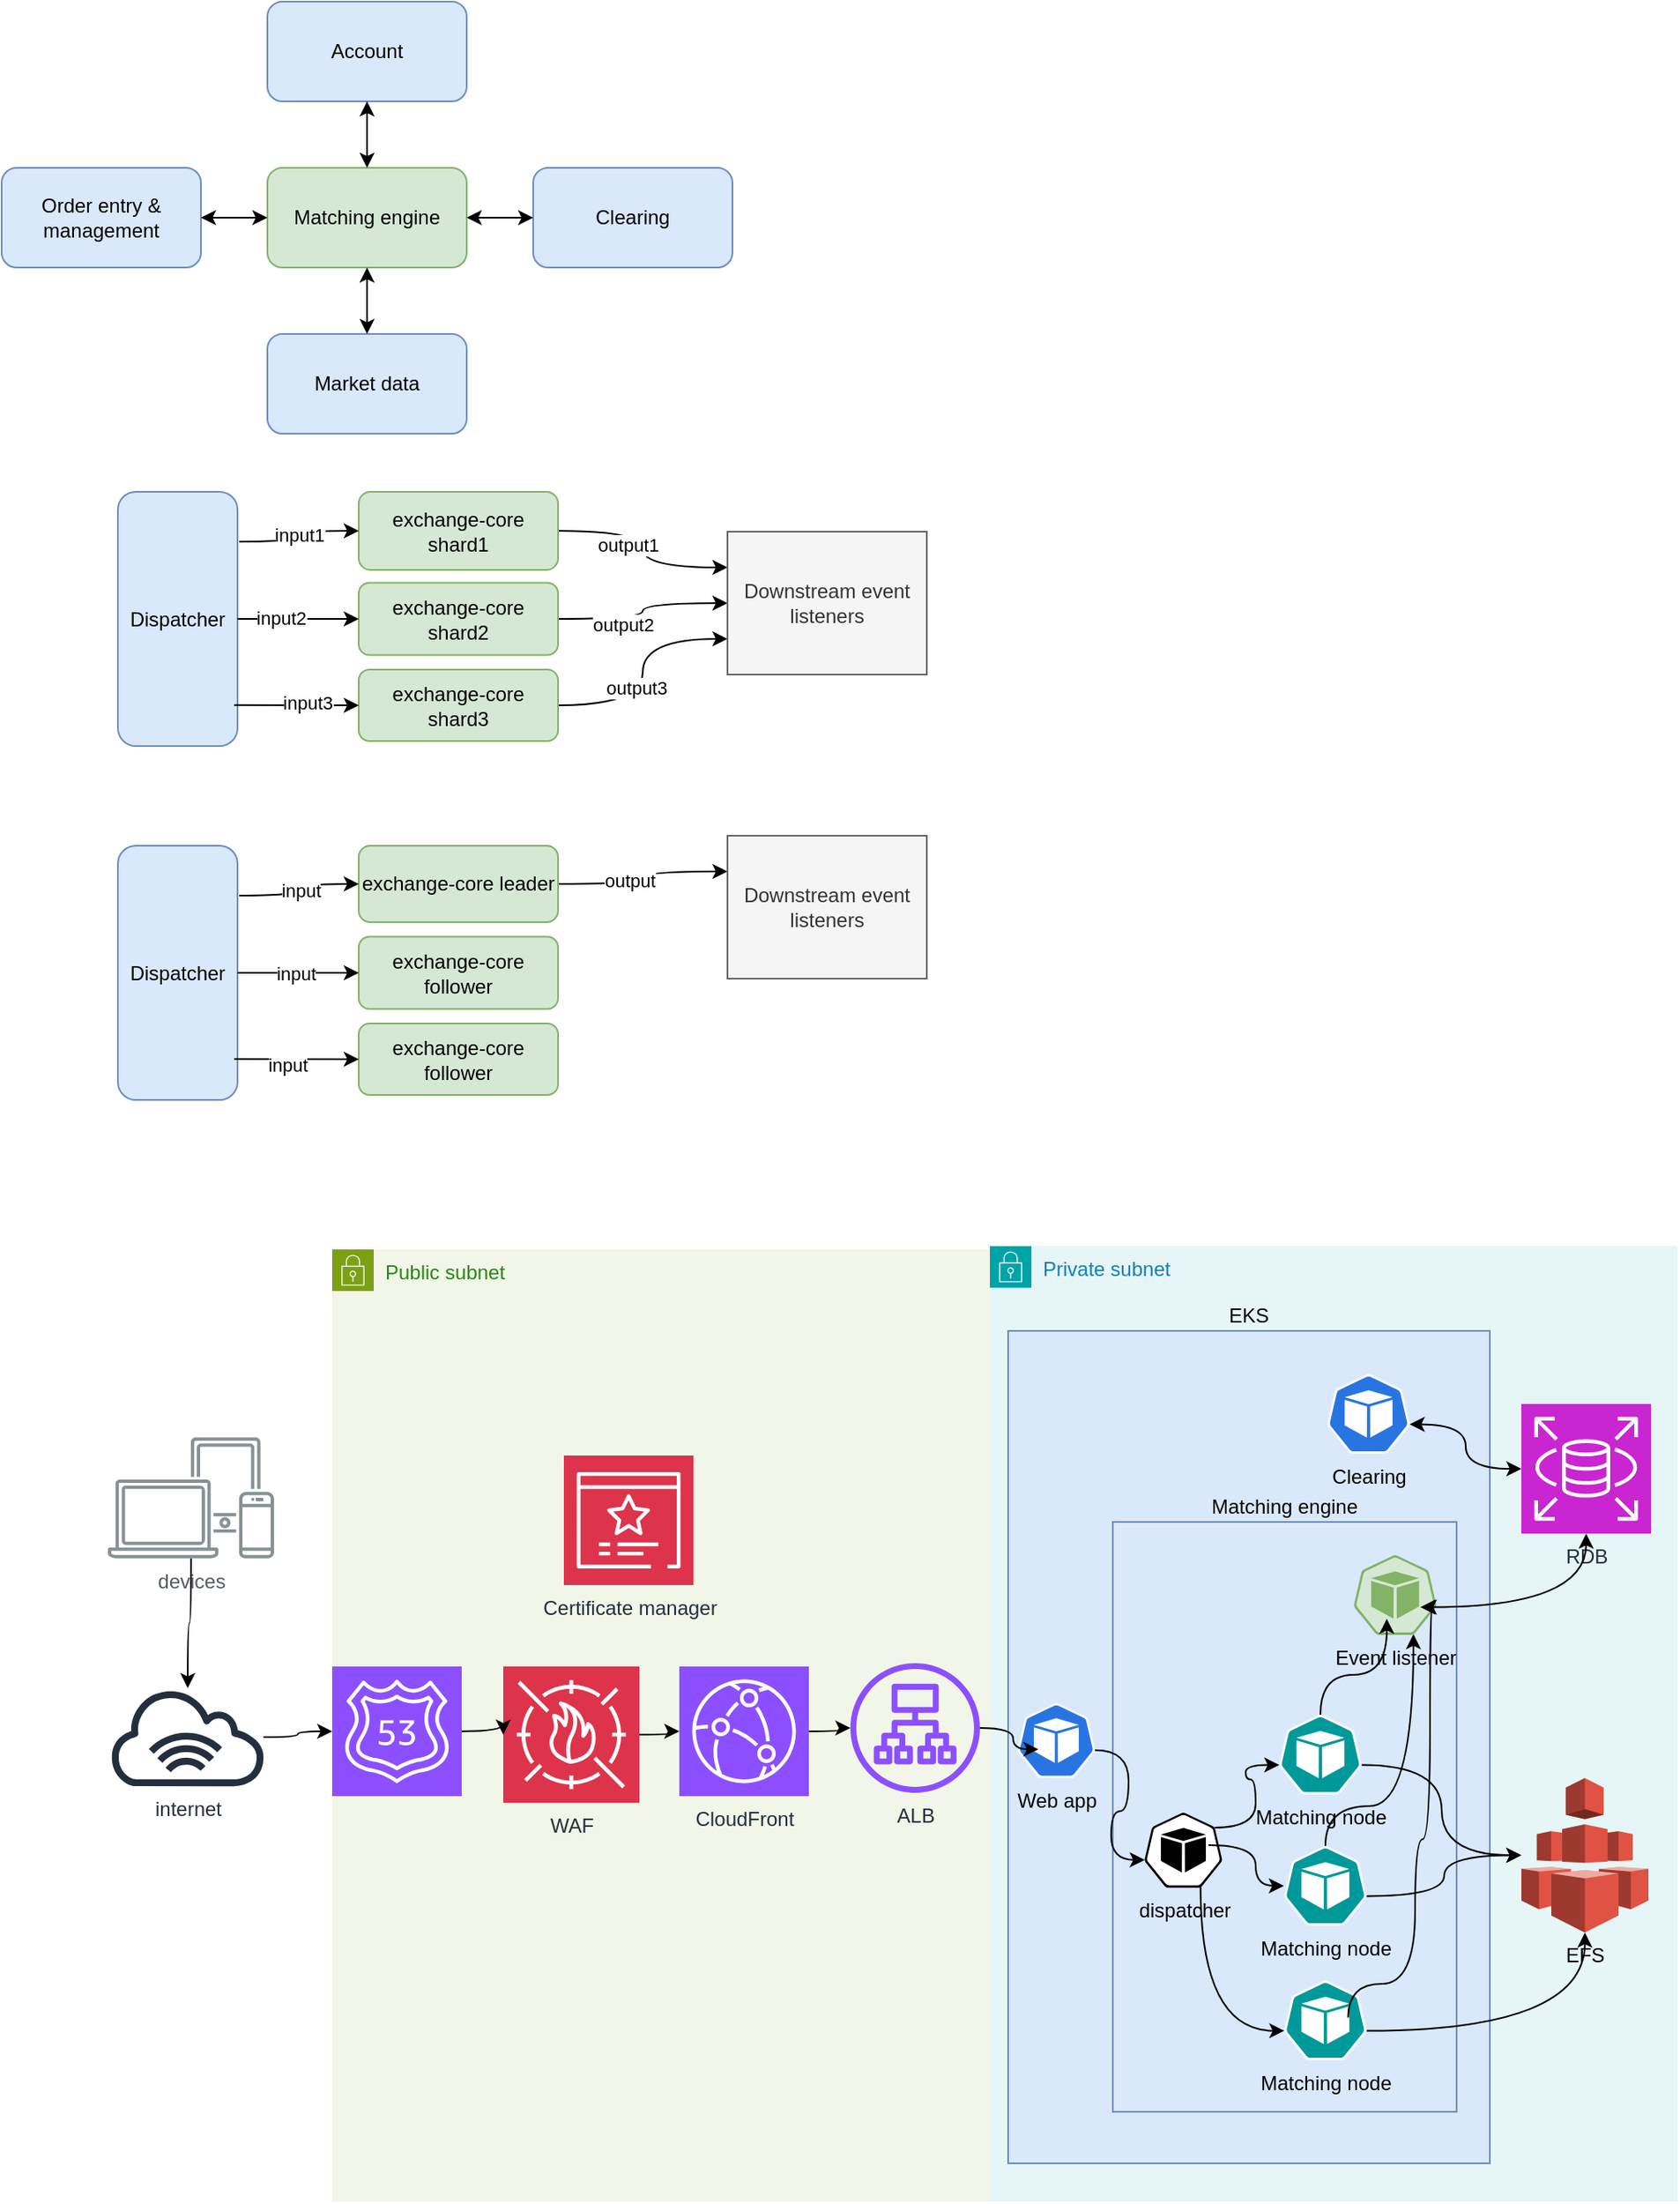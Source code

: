 <mxfile version="24.8.3">
  <diagram name="Page-1" id="1AooJk9TGi8D6WLvSfag">
    <mxGraphModel dx="1030" dy="736" grid="0" gridSize="10" guides="1" tooltips="1" connect="1" arrows="1" fold="1" page="1" pageScale="1" pageWidth="1169" pageHeight="827" math="0" shadow="0">
      <root>
        <mxCell id="0" />
        <mxCell id="1" parent="0" />
        <mxCell id="wjFsrnQTrn3daN2qtmzh-29" value="Private subnet" style="points=[[0,0],[0.25,0],[0.5,0],[0.75,0],[1,0],[1,0.25],[1,0.5],[1,0.75],[1,1],[0.75,1],[0.5,1],[0.25,1],[0,1],[0,0.75],[0,0.5],[0,0.25]];outlineConnect=0;gradientColor=none;html=1;whiteSpace=wrap;fontSize=12;fontStyle=0;container=1;pointerEvents=0;collapsible=0;recursiveResize=0;shape=mxgraph.aws4.group;grIcon=mxgraph.aws4.group_security_group;grStroke=0;strokeColor=#00A4A6;fillColor=#E6F6F7;verticalAlign=top;align=left;spacingLeft=30;fontColor=#147EBA;dashed=0;" vertex="1" parent="1">
          <mxGeometry x="705" y="849" width="414" height="575" as="geometry" />
        </mxCell>
        <mxCell id="wjFsrnQTrn3daN2qtmzh-47" value="EKS" style="rounded=0;whiteSpace=wrap;html=1;fillColor=#dae8fc;strokeColor=#6c8ebf;labelPosition=center;verticalLabelPosition=top;align=center;verticalAlign=bottom;" vertex="1" parent="wjFsrnQTrn3daN2qtmzh-29">
          <mxGeometry x="11" y="51" width="290" height="501" as="geometry" />
        </mxCell>
        <mxCell id="wjFsrnQTrn3daN2qtmzh-57" value="Matching engine" style="rounded=0;whiteSpace=wrap;html=1;fillColor=#dae8fc;strokeColor=#6c8ebf;labelPosition=center;verticalLabelPosition=top;align=center;verticalAlign=bottom;" vertex="1" parent="wjFsrnQTrn3daN2qtmzh-29">
          <mxGeometry x="74" y="166" width="207" height="355" as="geometry" />
        </mxCell>
        <mxCell id="wjFsrnQTrn3daN2qtmzh-31" value="dispatcher" style="aspect=fixed;sketch=0;html=1;dashed=0;whitespace=wrap;verticalLabelPosition=bottom;verticalAlign=top;points=[[0.005,0.63,0],[0.1,0.2,0],[0.9,0.2,0],[0.5,0,0],[0.995,0.63,0],[0.72,0.99,0],[0.5,1,0],[0.28,0.99,0]];shape=mxgraph.kubernetes.icon2;prIcon=pod" vertex="1" parent="wjFsrnQTrn3daN2qtmzh-29">
          <mxGeometry x="93" y="341" width="47" height="45.12" as="geometry" />
        </mxCell>
        <mxCell id="wjFsrnQTrn3daN2qtmzh-28" value="EFS" style="outlineConnect=0;dashed=0;verticalLabelPosition=bottom;verticalAlign=top;align=center;html=1;shape=mxgraph.aws3.efs;fillColor=#E05243;gradientColor=none;" vertex="1" parent="wjFsrnQTrn3daN2qtmzh-29">
          <mxGeometry x="320" y="320.12" width="76.5" height="93" as="geometry" />
        </mxCell>
        <mxCell id="wjFsrnQTrn3daN2qtmzh-32" value="RDB" style="sketch=0;points=[[0,0,0],[0.25,0,0],[0.5,0,0],[0.75,0,0],[1,0,0],[0,1,0],[0.25,1,0],[0.5,1,0],[0.75,1,0],[1,1,0],[0,0.25,0],[0,0.5,0],[0,0.75,0],[1,0.25,0],[1,0.5,0],[1,0.75,0]];outlineConnect=0;fontColor=#232F3E;fillColor=#C925D1;strokeColor=#ffffff;dashed=0;verticalLabelPosition=bottom;verticalAlign=top;align=center;html=1;fontSize=12;fontStyle=0;aspect=fixed;shape=mxgraph.aws4.resourceIcon;resIcon=mxgraph.aws4.rds;" vertex="1" parent="wjFsrnQTrn3daN2qtmzh-29">
          <mxGeometry x="320" y="95" width="78" height="78" as="geometry" />
        </mxCell>
        <mxCell id="wjFsrnQTrn3daN2qtmzh-44" style="edgeStyle=orthogonalEdgeStyle;rounded=0;orthogonalLoop=1;jettySize=auto;html=1;exitX=0.995;exitY=0.63;exitDx=0;exitDy=0;exitPerimeter=0;curved=1;" edge="1" parent="wjFsrnQTrn3daN2qtmzh-29" source="wjFsrnQTrn3daN2qtmzh-33" target="wjFsrnQTrn3daN2qtmzh-28">
          <mxGeometry relative="1" as="geometry" />
        </mxCell>
        <mxCell id="wjFsrnQTrn3daN2qtmzh-33" value="Matching node" style="aspect=fixed;sketch=0;html=1;dashed=0;whitespace=wrap;verticalLabelPosition=bottom;verticalAlign=top;fillColor=#009999;strokeColor=#ffffff;points=[[0.005,0.63,0],[0.1,0.2,0],[0.9,0.2,0],[0.5,0,0],[0.995,0.63,0],[0.72,0.99,0],[0.5,1,0],[0.28,0.99,0]];shape=mxgraph.kubernetes.icon2;prIcon=pod" vertex="1" parent="wjFsrnQTrn3daN2qtmzh-29">
          <mxGeometry x="174" y="282" width="50" height="48" as="geometry" />
        </mxCell>
        <mxCell id="wjFsrnQTrn3daN2qtmzh-45" style="edgeStyle=orthogonalEdgeStyle;rounded=0;orthogonalLoop=1;jettySize=auto;html=1;exitX=0.995;exitY=0.63;exitDx=0;exitDy=0;exitPerimeter=0;curved=1;" edge="1" parent="wjFsrnQTrn3daN2qtmzh-29" source="wjFsrnQTrn3daN2qtmzh-34" target="wjFsrnQTrn3daN2qtmzh-28">
          <mxGeometry relative="1" as="geometry" />
        </mxCell>
        <mxCell id="wjFsrnQTrn3daN2qtmzh-61" style="edgeStyle=orthogonalEdgeStyle;rounded=0;orthogonalLoop=1;jettySize=auto;html=1;exitX=0.5;exitY=0;exitDx=0;exitDy=0;exitPerimeter=0;curved=1;entryX=0.72;entryY=0.99;entryDx=0;entryDy=0;entryPerimeter=0;" edge="1" parent="wjFsrnQTrn3daN2qtmzh-29" source="wjFsrnQTrn3daN2qtmzh-34" target="wjFsrnQTrn3daN2qtmzh-58">
          <mxGeometry relative="1" as="geometry">
            <mxPoint x="202.143" y="215.714" as="targetPoint" />
            <Array as="points">
              <mxPoint x="202" y="337" />
              <mxPoint x="255" y="337" />
            </Array>
          </mxGeometry>
        </mxCell>
        <mxCell id="wjFsrnQTrn3daN2qtmzh-34" value="Matching node" style="aspect=fixed;sketch=0;html=1;dashed=0;whitespace=wrap;verticalLabelPosition=bottom;verticalAlign=top;fillColor=#009999;strokeColor=#ffffff;points=[[0.005,0.63,0],[0.1,0.2,0],[0.9,0.2,0],[0.5,0,0],[0.995,0.63,0],[0.72,0.99,0],[0.5,1,0],[0.28,0.99,0]];shape=mxgraph.kubernetes.icon2;prIcon=pod" vertex="1" parent="wjFsrnQTrn3daN2qtmzh-29">
          <mxGeometry x="177" y="361" width="50" height="48" as="geometry" />
        </mxCell>
        <mxCell id="wjFsrnQTrn3daN2qtmzh-46" style="edgeStyle=orthogonalEdgeStyle;rounded=0;orthogonalLoop=1;jettySize=auto;html=1;exitX=0.995;exitY=0.63;exitDx=0;exitDy=0;exitPerimeter=0;curved=1;entryX=0.5;entryY=1;entryDx=0;entryDy=0;entryPerimeter=0;" edge="1" parent="wjFsrnQTrn3daN2qtmzh-29" source="wjFsrnQTrn3daN2qtmzh-35" target="wjFsrnQTrn3daN2qtmzh-28">
          <mxGeometry relative="1" as="geometry" />
        </mxCell>
        <mxCell id="wjFsrnQTrn3daN2qtmzh-35" value="Matching node" style="aspect=fixed;sketch=0;html=1;dashed=0;whitespace=wrap;verticalLabelPosition=bottom;verticalAlign=top;fillColor=#009999;strokeColor=#ffffff;points=[[0.005,0.63,0],[0.1,0.2,0],[0.9,0.2,0],[0.5,0,0],[0.995,0.63,0],[0.72,0.99,0],[0.5,1,0],[0.28,0.99,0]];shape=mxgraph.kubernetes.icon2;prIcon=pod" vertex="1" parent="wjFsrnQTrn3daN2qtmzh-29">
          <mxGeometry x="177" y="442" width="50" height="48" as="geometry" />
        </mxCell>
        <mxCell id="wjFsrnQTrn3daN2qtmzh-36" style="edgeStyle=orthogonalEdgeStyle;rounded=0;orthogonalLoop=1;jettySize=auto;html=1;exitX=0.9;exitY=0.2;exitDx=0;exitDy=0;exitPerimeter=0;entryX=0.005;entryY=0.63;entryDx=0;entryDy=0;entryPerimeter=0;curved=1;" edge="1" parent="wjFsrnQTrn3daN2qtmzh-29" source="wjFsrnQTrn3daN2qtmzh-31" target="wjFsrnQTrn3daN2qtmzh-33">
          <mxGeometry relative="1" as="geometry" />
        </mxCell>
        <mxCell id="wjFsrnQTrn3daN2qtmzh-38" style="edgeStyle=orthogonalEdgeStyle;rounded=0;orthogonalLoop=1;jettySize=auto;html=1;exitX=0.72;exitY=0.99;exitDx=0;exitDy=0;exitPerimeter=0;entryX=0.005;entryY=0.63;entryDx=0;entryDy=0;entryPerimeter=0;curved=1;" edge="1" parent="wjFsrnQTrn3daN2qtmzh-29" source="wjFsrnQTrn3daN2qtmzh-31" target="wjFsrnQTrn3daN2qtmzh-35">
          <mxGeometry relative="1" as="geometry">
            <mxPoint x="188" y="294" as="sourcePoint" />
            <mxPoint x="229" y="232" as="targetPoint" />
          </mxGeometry>
        </mxCell>
        <mxCell id="wjFsrnQTrn3daN2qtmzh-40" style="edgeStyle=orthogonalEdgeStyle;rounded=0;orthogonalLoop=1;jettySize=auto;html=1;exitX=0.821;exitY=0.431;exitDx=0;exitDy=0;exitPerimeter=0;curved=1;" edge="1" parent="wjFsrnQTrn3daN2qtmzh-29" source="wjFsrnQTrn3daN2qtmzh-31" target="wjFsrnQTrn3daN2qtmzh-34">
          <mxGeometry relative="1" as="geometry">
            <mxPoint x="152" y="311" as="sourcePoint" />
            <mxPoint x="219" y="222" as="targetPoint" />
          </mxGeometry>
        </mxCell>
        <mxCell id="wjFsrnQTrn3daN2qtmzh-41" value="Web app" style="aspect=fixed;sketch=0;html=1;dashed=0;whitespace=wrap;verticalLabelPosition=bottom;verticalAlign=top;fillColor=#2875E2;strokeColor=#ffffff;points=[[0.005,0.63,0],[0.1,0.2,0],[0.9,0.2,0],[0.5,0,0],[0.995,0.63,0],[0.72,0.99,0],[0.5,1,0],[0.28,0.99,0]];shape=mxgraph.kubernetes.icon2;prIcon=pod" vertex="1" parent="wjFsrnQTrn3daN2qtmzh-29">
          <mxGeometry x="16.5" y="275" width="47" height="45.12" as="geometry" />
        </mxCell>
        <mxCell id="wjFsrnQTrn3daN2qtmzh-43" style="edgeStyle=orthogonalEdgeStyle;rounded=0;orthogonalLoop=1;jettySize=auto;html=1;exitX=0.995;exitY=0.63;exitDx=0;exitDy=0;exitPerimeter=0;entryX=0.005;entryY=0.63;entryDx=0;entryDy=0;entryPerimeter=0;curved=1;" edge="1" parent="wjFsrnQTrn3daN2qtmzh-29" source="wjFsrnQTrn3daN2qtmzh-41" target="wjFsrnQTrn3daN2qtmzh-31">
          <mxGeometry relative="1" as="geometry" />
        </mxCell>
        <mxCell id="wjFsrnQTrn3daN2qtmzh-48" value="Clearing" style="aspect=fixed;sketch=0;html=1;dashed=0;whitespace=wrap;verticalLabelPosition=bottom;verticalAlign=top;fillColor=#2875E2;strokeColor=#ffffff;points=[[0.005,0.63,0],[0.1,0.2,0],[0.9,0.2,0],[0.5,0,0],[0.995,0.63,0],[0.72,0.99,0],[0.5,1,0],[0.28,0.99,0]];shape=mxgraph.kubernetes.icon2;prIcon=pod" vertex="1" parent="wjFsrnQTrn3daN2qtmzh-29">
          <mxGeometry x="203" y="77" width="50" height="48" as="geometry" />
        </mxCell>
        <mxCell id="wjFsrnQTrn3daN2qtmzh-51" style="edgeStyle=orthogonalEdgeStyle;rounded=0;orthogonalLoop=1;jettySize=auto;html=1;exitX=0.995;exitY=0.63;exitDx=0;exitDy=0;exitPerimeter=0;entryX=0;entryY=0.5;entryDx=0;entryDy=0;entryPerimeter=0;curved=1;startArrow=classic;startFill=1;" edge="1" parent="wjFsrnQTrn3daN2qtmzh-29" source="wjFsrnQTrn3daN2qtmzh-48" target="wjFsrnQTrn3daN2qtmzh-32">
          <mxGeometry relative="1" as="geometry" />
        </mxCell>
        <mxCell id="wjFsrnQTrn3daN2qtmzh-58" value="Event listener" style="aspect=fixed;sketch=0;html=1;dashed=0;whitespace=wrap;verticalLabelPosition=bottom;verticalAlign=top;fillColor=#d5e8d4;strokeColor=#82b366;points=[[0.005,0.63,0],[0.1,0.2,0],[0.9,0.2,0],[0.5,0,0],[0.995,0.63,0],[0.72,0.99,0],[0.5,1,0],[0.28,0.99,0]];shape=mxgraph.kubernetes.icon2;prIcon=pod" vertex="1" parent="wjFsrnQTrn3daN2qtmzh-29">
          <mxGeometry x="219" y="186" width="50" height="48" as="geometry" />
        </mxCell>
        <mxCell id="wjFsrnQTrn3daN2qtmzh-59" style="edgeStyle=orthogonalEdgeStyle;rounded=0;orthogonalLoop=1;jettySize=auto;html=1;exitX=0.803;exitY=0.652;exitDx=0;exitDy=0;exitPerimeter=0;entryX=0.5;entryY=1;entryDx=0;entryDy=0;entryPerimeter=0;curved=1;startArrow=classic;startFill=1;" edge="1" parent="wjFsrnQTrn3daN2qtmzh-29" source="wjFsrnQTrn3daN2qtmzh-58" target="wjFsrnQTrn3daN2qtmzh-32">
          <mxGeometry relative="1" as="geometry">
            <mxPoint x="263" y="117" as="sourcePoint" />
            <mxPoint x="330" y="144" as="targetPoint" />
          </mxGeometry>
        </mxCell>
        <mxCell id="wjFsrnQTrn3daN2qtmzh-60" style="edgeStyle=orthogonalEdgeStyle;rounded=0;orthogonalLoop=1;jettySize=auto;html=1;exitX=0.5;exitY=0;exitDx=0;exitDy=0;exitPerimeter=0;entryX=0.4;entryY=0.798;entryDx=0;entryDy=0;entryPerimeter=0;curved=1;" edge="1" parent="wjFsrnQTrn3daN2qtmzh-29" source="wjFsrnQTrn3daN2qtmzh-33" target="wjFsrnQTrn3daN2qtmzh-58">
          <mxGeometry relative="1" as="geometry" />
        </mxCell>
        <mxCell id="wjFsrnQTrn3daN2qtmzh-62" style="edgeStyle=orthogonalEdgeStyle;rounded=0;orthogonalLoop=1;jettySize=auto;html=1;exitX=0.774;exitY=0.464;exitDx=0;exitDy=0;exitPerimeter=0;curved=1;entryX=0.82;entryY=0.649;entryDx=0;entryDy=0;entryPerimeter=0;" edge="1" parent="wjFsrnQTrn3daN2qtmzh-29" source="wjFsrnQTrn3daN2qtmzh-35" target="wjFsrnQTrn3daN2qtmzh-58">
          <mxGeometry relative="1" as="geometry">
            <mxPoint x="265" y="244" as="targetPoint" />
            <mxPoint x="212" y="371" as="sourcePoint" />
            <Array as="points">
              <mxPoint x="216" y="444" />
              <mxPoint x="256" y="444" />
              <mxPoint x="256" y="357" />
              <mxPoint x="265" y="357" />
              <mxPoint x="265" y="217" />
            </Array>
          </mxGeometry>
        </mxCell>
        <mxCell id="wjFsrnQTrn3daN2qtmzh-30" value="Public subnet" style="points=[[0,0],[0.25,0],[0.5,0],[0.75,0],[1,0],[1,0.25],[1,0.5],[1,0.75],[1,1],[0.75,1],[0.5,1],[0.25,1],[0,1],[0,0.75],[0,0.5],[0,0.25]];outlineConnect=0;gradientColor=none;html=1;whiteSpace=wrap;fontSize=12;fontStyle=0;container=1;pointerEvents=0;collapsible=0;recursiveResize=0;shape=mxgraph.aws4.group;grIcon=mxgraph.aws4.group_security_group;grStroke=0;strokeColor=#7AA116;fillColor=#F2F6E8;verticalAlign=top;align=left;spacingLeft=30;fontColor=#248814;dashed=0;" vertex="1" parent="1">
          <mxGeometry x="309" y="851" width="396" height="573" as="geometry" />
        </mxCell>
        <mxCell id="wjFsrnQTrn3daN2qtmzh-22" value="ALB" style="sketch=0;outlineConnect=0;fontColor=#232F3E;gradientColor=none;fillColor=#8C4FFF;strokeColor=none;dashed=0;verticalLabelPosition=bottom;verticalAlign=top;align=center;html=1;fontSize=12;fontStyle=0;aspect=fixed;pointerEvents=1;shape=mxgraph.aws4.application_load_balancer;" vertex="1" parent="wjFsrnQTrn3daN2qtmzh-30">
          <mxGeometry x="312" y="249" width="78" height="78" as="geometry" />
        </mxCell>
        <mxCell id="wjFsrnQTrn3daN2qtmzh-20" value="CloudFront" style="sketch=0;points=[[0,0,0],[0.25,0,0],[0.5,0,0],[0.75,0,0],[1,0,0],[0,1,0],[0.25,1,0],[0.5,1,0],[0.75,1,0],[1,1,0],[0,0.25,0],[0,0.5,0],[0,0.75,0],[1,0.25,0],[1,0.5,0],[1,0.75,0]];outlineConnect=0;fontColor=#232F3E;fillColor=#8C4FFF;strokeColor=#ffffff;dashed=0;verticalLabelPosition=bottom;verticalAlign=top;align=center;html=1;fontSize=12;fontStyle=0;aspect=fixed;shape=mxgraph.aws4.resourceIcon;resIcon=mxgraph.aws4.cloudfront;" vertex="1" parent="wjFsrnQTrn3daN2qtmzh-30">
          <mxGeometry x="209" y="251" width="78" height="78" as="geometry" />
        </mxCell>
        <mxCell id="wjFsrnQTrn3daN2qtmzh-23" style="edgeStyle=orthogonalEdgeStyle;rounded=0;orthogonalLoop=1;jettySize=auto;html=1;exitX=1;exitY=0.5;exitDx=0;exitDy=0;exitPerimeter=0;curved=1;" edge="1" parent="wjFsrnQTrn3daN2qtmzh-30" source="wjFsrnQTrn3daN2qtmzh-20" target="wjFsrnQTrn3daN2qtmzh-22">
          <mxGeometry relative="1" as="geometry" />
        </mxCell>
        <mxCell id="wjFsrnQTrn3daN2qtmzh-17" value="WAF" style="sketch=0;points=[[0,0,0],[0.25,0,0],[0.5,0,0],[0.75,0,0],[1,0,0],[0,1,0],[0.25,1,0],[0.5,1,0],[0.75,1,0],[1,1,0],[0,0.25,0],[0,0.5,0],[0,0.75,0],[1,0.25,0],[1,0.5,0],[1,0.75,0]];outlineConnect=0;fontColor=#232F3E;fillColor=#DD344C;strokeColor=#ffffff;dashed=0;verticalLabelPosition=bottom;verticalAlign=top;align=center;html=1;fontSize=12;fontStyle=0;aspect=fixed;shape=mxgraph.aws4.resourceIcon;resIcon=mxgraph.aws4.waf;" vertex="1" parent="wjFsrnQTrn3daN2qtmzh-30">
          <mxGeometry x="103" y="251" width="82" height="82" as="geometry" />
        </mxCell>
        <mxCell id="wjFsrnQTrn3daN2qtmzh-21" style="edgeStyle=orthogonalEdgeStyle;rounded=0;orthogonalLoop=1;jettySize=auto;html=1;curved=1;" edge="1" parent="wjFsrnQTrn3daN2qtmzh-30" source="wjFsrnQTrn3daN2qtmzh-17" target="wjFsrnQTrn3daN2qtmzh-20">
          <mxGeometry relative="1" as="geometry" />
        </mxCell>
        <mxCell id="wjFsrnQTrn3daN2qtmzh-18" value="" style="sketch=0;points=[[0,0,0],[0.25,0,0],[0.5,0,0],[0.75,0,0],[1,0,0],[0,1,0],[0.25,1,0],[0.5,1,0],[0.75,1,0],[1,1,0],[0,0.25,0],[0,0.5,0],[0,0.75,0],[1,0.25,0],[1,0.5,0],[1,0.75,0]];outlineConnect=0;fontColor=#232F3E;fillColor=#8C4FFF;strokeColor=#ffffff;dashed=0;verticalLabelPosition=bottom;verticalAlign=top;align=center;html=1;fontSize=12;fontStyle=0;aspect=fixed;shape=mxgraph.aws4.resourceIcon;resIcon=mxgraph.aws4.route_53;" vertex="1" parent="wjFsrnQTrn3daN2qtmzh-30">
          <mxGeometry y="251" width="78" height="78" as="geometry" />
        </mxCell>
        <mxCell id="wjFsrnQTrn3daN2qtmzh-19" style="edgeStyle=orthogonalEdgeStyle;rounded=0;orthogonalLoop=1;jettySize=auto;html=1;exitX=1;exitY=0.5;exitDx=0;exitDy=0;exitPerimeter=0;entryX=0;entryY=0.5;entryDx=0;entryDy=0;entryPerimeter=0;curved=1;" edge="1" parent="wjFsrnQTrn3daN2qtmzh-30" source="wjFsrnQTrn3daN2qtmzh-18" target="wjFsrnQTrn3daN2qtmzh-17">
          <mxGeometry relative="1" as="geometry" />
        </mxCell>
        <mxCell id="EbOE8VHgUx2xrooY40My-1" value="Matching engine" style="rounded=1;whiteSpace=wrap;html=1;fillColor=#d5e8d4;strokeColor=#82b366;" parent="1" vertex="1">
          <mxGeometry x="270" y="200" width="120" height="60" as="geometry" />
        </mxCell>
        <mxCell id="EbOE8VHgUx2xrooY40My-2" value="Order entry &amp;amp; management" style="rounded=1;whiteSpace=wrap;html=1;fillColor=#dae8fc;strokeColor=#6c8ebf;" parent="1" vertex="1">
          <mxGeometry x="110" y="200" width="120" height="60" as="geometry" />
        </mxCell>
        <mxCell id="EbOE8VHgUx2xrooY40My-4" value="Account" style="rounded=1;whiteSpace=wrap;html=1;fillColor=#dae8fc;strokeColor=#6c8ebf;" parent="1" vertex="1">
          <mxGeometry x="270" y="100" width="120" height="60" as="geometry" />
        </mxCell>
        <mxCell id="EbOE8VHgUx2xrooY40My-5" value="Clearing" style="rounded=1;whiteSpace=wrap;html=1;fillColor=#dae8fc;strokeColor=#6c8ebf;" parent="1" vertex="1">
          <mxGeometry x="430" y="200" width="120" height="60" as="geometry" />
        </mxCell>
        <mxCell id="EbOE8VHgUx2xrooY40My-6" value="Market data" style="rounded=1;whiteSpace=wrap;html=1;fillColor=#dae8fc;strokeColor=#6c8ebf;" parent="1" vertex="1">
          <mxGeometry x="270" y="300" width="120" height="60" as="geometry" />
        </mxCell>
        <mxCell id="wjFsrnQTrn3daN2qtmzh-1" value="" style="endArrow=classic;startArrow=classic;html=1;rounded=0;entryX=0.5;entryY=1;entryDx=0;entryDy=0;exitX=0.5;exitY=0;exitDx=0;exitDy=0;" edge="1" parent="1" source="EbOE8VHgUx2xrooY40My-1" target="EbOE8VHgUx2xrooY40My-4">
          <mxGeometry width="50" height="50" relative="1" as="geometry">
            <mxPoint x="260" y="190" as="sourcePoint" />
            <mxPoint x="310" y="140" as="targetPoint" />
          </mxGeometry>
        </mxCell>
        <mxCell id="wjFsrnQTrn3daN2qtmzh-2" value="" style="endArrow=classic;startArrow=classic;html=1;rounded=0;entryX=1;entryY=0.5;entryDx=0;entryDy=0;exitX=0;exitY=0.5;exitDx=0;exitDy=0;" edge="1" parent="1" source="EbOE8VHgUx2xrooY40My-1" target="EbOE8VHgUx2xrooY40My-2">
          <mxGeometry width="50" height="50" relative="1" as="geometry">
            <mxPoint x="340" y="210" as="sourcePoint" />
            <mxPoint x="340" y="130" as="targetPoint" />
          </mxGeometry>
        </mxCell>
        <mxCell id="wjFsrnQTrn3daN2qtmzh-3" value="" style="endArrow=classic;startArrow=classic;html=1;rounded=0;entryX=1;entryY=0.5;entryDx=0;entryDy=0;exitX=0;exitY=0.5;exitDx=0;exitDy=0;" edge="1" parent="1" source="EbOE8VHgUx2xrooY40My-5" target="EbOE8VHgUx2xrooY40My-1">
          <mxGeometry width="50" height="50" relative="1" as="geometry">
            <mxPoint x="350" y="220" as="sourcePoint" />
            <mxPoint x="350" y="140" as="targetPoint" />
          </mxGeometry>
        </mxCell>
        <mxCell id="wjFsrnQTrn3daN2qtmzh-4" value="" style="endArrow=classic;startArrow=classic;html=1;rounded=0;entryX=0.5;entryY=1;entryDx=0;entryDy=0;exitX=0.5;exitY=0;exitDx=0;exitDy=0;" edge="1" parent="1" source="EbOE8VHgUx2xrooY40My-6" target="EbOE8VHgUx2xrooY40My-1">
          <mxGeometry width="50" height="50" relative="1" as="geometry">
            <mxPoint x="360" y="230" as="sourcePoint" />
            <mxPoint x="360" y="150" as="targetPoint" />
          </mxGeometry>
        </mxCell>
        <mxCell id="wjFsrnQTrn3daN2qtmzh-5" value="Dispatcher" style="rounded=1;whiteSpace=wrap;html=1;fillColor=#dae8fc;strokeColor=#6c8ebf;" vertex="1" parent="1">
          <mxGeometry x="180" y="395" width="72" height="153" as="geometry" />
        </mxCell>
        <mxCell id="wjFsrnQTrn3daN2qtmzh-13" style="edgeStyle=orthogonalEdgeStyle;rounded=0;orthogonalLoop=1;jettySize=auto;html=1;exitX=1;exitY=0.5;exitDx=0;exitDy=0;entryX=0;entryY=0.25;entryDx=0;entryDy=0;curved=1;startArrow=none;startFill=0;" edge="1" parent="1" source="wjFsrnQTrn3daN2qtmzh-6" target="wjFsrnQTrn3daN2qtmzh-12">
          <mxGeometry relative="1" as="geometry" />
        </mxCell>
        <mxCell id="wjFsrnQTrn3daN2qtmzh-85" value="output1" style="edgeLabel;html=1;align=center;verticalAlign=middle;resizable=0;points=[];" vertex="1" connectable="0" parent="wjFsrnQTrn3daN2qtmzh-13">
          <mxGeometry x="-0.332" y="-8" relative="1" as="geometry">
            <mxPoint as="offset" />
          </mxGeometry>
        </mxCell>
        <mxCell id="wjFsrnQTrn3daN2qtmzh-6" value="exchange-core shard1" style="rounded=1;whiteSpace=wrap;html=1;fillColor=#d5e8d4;strokeColor=#82b366;" vertex="1" parent="1">
          <mxGeometry x="325" y="395" width="120" height="47" as="geometry" />
        </mxCell>
        <mxCell id="wjFsrnQTrn3daN2qtmzh-14" style="edgeStyle=orthogonalEdgeStyle;rounded=0;orthogonalLoop=1;jettySize=auto;html=1;exitX=1;exitY=0.5;exitDx=0;exitDy=0;curved=1;startArrow=none;startFill=0;entryX=0;entryY=0.5;entryDx=0;entryDy=0;" edge="1" parent="1" source="wjFsrnQTrn3daN2qtmzh-7" target="wjFsrnQTrn3daN2qtmzh-12">
          <mxGeometry relative="1" as="geometry">
            <mxPoint x="470" y="463.75" as="targetPoint" />
          </mxGeometry>
        </mxCell>
        <mxCell id="wjFsrnQTrn3daN2qtmzh-86" value="output2" style="edgeLabel;html=1;align=center;verticalAlign=middle;resizable=0;points=[];" vertex="1" connectable="0" parent="wjFsrnQTrn3daN2qtmzh-14">
          <mxGeometry x="-0.308" y="-3" relative="1" as="geometry">
            <mxPoint as="offset" />
          </mxGeometry>
        </mxCell>
        <mxCell id="wjFsrnQTrn3daN2qtmzh-7" value="exchange-core shard2" style="rounded=1;whiteSpace=wrap;html=1;fillColor=#d5e8d4;strokeColor=#82b366;" vertex="1" parent="1">
          <mxGeometry x="325" y="449.75" width="120" height="43.5" as="geometry" />
        </mxCell>
        <mxCell id="wjFsrnQTrn3daN2qtmzh-15" style="edgeStyle=orthogonalEdgeStyle;rounded=0;orthogonalLoop=1;jettySize=auto;html=1;exitX=1;exitY=0.5;exitDx=0;exitDy=0;entryX=0;entryY=0.75;entryDx=0;entryDy=0;curved=1;startArrow=none;startFill=0;" edge="1" parent="1" source="wjFsrnQTrn3daN2qtmzh-8" target="wjFsrnQTrn3daN2qtmzh-12">
          <mxGeometry relative="1" as="geometry" />
        </mxCell>
        <mxCell id="wjFsrnQTrn3daN2qtmzh-87" value="output3" style="edgeLabel;html=1;align=center;verticalAlign=middle;resizable=0;points=[];" vertex="1" connectable="0" parent="wjFsrnQTrn3daN2qtmzh-15">
          <mxGeometry x="-0.137" y="4" relative="1" as="geometry">
            <mxPoint as="offset" />
          </mxGeometry>
        </mxCell>
        <mxCell id="wjFsrnQTrn3daN2qtmzh-8" value="exchange-core shard3" style="rounded=1;whiteSpace=wrap;html=1;fillColor=#d5e8d4;strokeColor=#82b366;" vertex="1" parent="1">
          <mxGeometry x="325" y="502" width="120" height="43" as="geometry" />
        </mxCell>
        <mxCell id="wjFsrnQTrn3daN2qtmzh-9" value="input1" style="endArrow=classic;html=1;rounded=0;entryX=0;entryY=0.5;entryDx=0;entryDy=0;exitX=1.014;exitY=0.196;exitDx=0;exitDy=0;exitPerimeter=0;edgeStyle=orthogonalEdgeStyle;curved=1;" edge="1" parent="1" source="wjFsrnQTrn3daN2qtmzh-5" target="wjFsrnQTrn3daN2qtmzh-6">
          <mxGeometry width="50" height="50" relative="1" as="geometry">
            <mxPoint x="213" y="478.75" as="sourcePoint" />
            <mxPoint x="263" y="428.75" as="targetPoint" />
          </mxGeometry>
        </mxCell>
        <mxCell id="wjFsrnQTrn3daN2qtmzh-10" value="" style="endArrow=classic;html=1;rounded=0;entryX=0;entryY=0.5;entryDx=0;entryDy=0;edgeStyle=orthogonalEdgeStyle;curved=1;" edge="1" parent="1" source="wjFsrnQTrn3daN2qtmzh-5" target="wjFsrnQTrn3daN2qtmzh-7">
          <mxGeometry width="50" height="50" relative="1" as="geometry">
            <mxPoint x="263" y="432.75" as="sourcePoint" />
            <mxPoint x="304" y="434.75" as="targetPoint" />
          </mxGeometry>
        </mxCell>
        <mxCell id="wjFsrnQTrn3daN2qtmzh-88" value="input2" style="edgeLabel;html=1;align=center;verticalAlign=middle;resizable=0;points=[];" vertex="1" connectable="0" parent="wjFsrnQTrn3daN2qtmzh-10">
          <mxGeometry x="-0.292" y="1" relative="1" as="geometry">
            <mxPoint as="offset" />
          </mxGeometry>
        </mxCell>
        <mxCell id="wjFsrnQTrn3daN2qtmzh-11" value="" style="endArrow=classic;html=1;rounded=0;entryX=0;entryY=0.5;entryDx=0;entryDy=0;exitX=0.972;exitY=0.839;exitDx=0;exitDy=0;exitPerimeter=0;edgeStyle=orthogonalEdgeStyle;curved=1;" edge="1" parent="1" source="wjFsrnQTrn3daN2qtmzh-5" target="wjFsrnQTrn3daN2qtmzh-8">
          <mxGeometry width="50" height="50" relative="1" as="geometry">
            <mxPoint x="273" y="442.75" as="sourcePoint" />
            <mxPoint x="314" y="444.75" as="targetPoint" />
          </mxGeometry>
        </mxCell>
        <mxCell id="wjFsrnQTrn3daN2qtmzh-89" value="input3" style="edgeLabel;html=1;align=center;verticalAlign=middle;resizable=0;points=[];" vertex="1" connectable="0" parent="wjFsrnQTrn3daN2qtmzh-11">
          <mxGeometry x="0.154" y="2" relative="1" as="geometry">
            <mxPoint as="offset" />
          </mxGeometry>
        </mxCell>
        <mxCell id="wjFsrnQTrn3daN2qtmzh-12" value="Downstream event listeners" style="rounded=0;whiteSpace=wrap;html=1;fillColor=#f5f5f5;fontColor=#333333;strokeColor=#666666;" vertex="1" parent="1">
          <mxGeometry x="547" y="419" width="120" height="86" as="geometry" />
        </mxCell>
        <mxCell id="wjFsrnQTrn3daN2qtmzh-25" style="edgeStyle=orthogonalEdgeStyle;rounded=0;orthogonalLoop=1;jettySize=auto;html=1;entryX=0.271;entryY=0.617;entryDx=0;entryDy=0;entryPerimeter=0;curved=1;" edge="1" parent="1" source="wjFsrnQTrn3daN2qtmzh-22" target="wjFsrnQTrn3daN2qtmzh-41">
          <mxGeometry relative="1" as="geometry" />
        </mxCell>
        <mxCell id="wjFsrnQTrn3daN2qtmzh-26" value="Certificate manager" style="sketch=0;points=[[0,0,0],[0.25,0,0],[0.5,0,0],[0.75,0,0],[1,0,0],[0,1,0],[0.25,1,0],[0.5,1,0],[0.75,1,0],[1,1,0],[0,0.25,0],[0,0.5,0],[0,0.75,0],[1,0.25,0],[1,0.5,0],[1,0.75,0]];outlineConnect=0;fontColor=#232F3E;fillColor=#DD344C;strokeColor=#ffffff;dashed=0;verticalLabelPosition=bottom;verticalAlign=top;align=center;html=1;fontSize=12;fontStyle=0;aspect=fixed;shape=mxgraph.aws4.resourceIcon;resIcon=mxgraph.aws4.certificate_manager_3;" vertex="1" parent="1">
          <mxGeometry x="448.5" y="975" width="78" height="78" as="geometry" />
        </mxCell>
        <mxCell id="wjFsrnQTrn3daN2qtmzh-54" style="edgeStyle=orthogonalEdgeStyle;rounded=0;orthogonalLoop=1;jettySize=auto;html=1;curved=1;" edge="1" parent="1" source="wjFsrnQTrn3daN2qtmzh-53" target="wjFsrnQTrn3daN2qtmzh-18">
          <mxGeometry relative="1" as="geometry" />
        </mxCell>
        <mxCell id="wjFsrnQTrn3daN2qtmzh-53" value="internet" style="sketch=0;outlineConnect=0;fontColor=#232F3E;gradientColor=none;fillColor=#232F3D;strokeColor=none;dashed=0;verticalLabelPosition=bottom;verticalAlign=top;align=center;html=1;fontSize=12;fontStyle=0;aspect=fixed;pointerEvents=1;shape=mxgraph.aws4.internet_alt1;" vertex="1" parent="1">
          <mxGeometry x="174" y="1115" width="96" height="59.08" as="geometry" />
        </mxCell>
        <mxCell id="wjFsrnQTrn3daN2qtmzh-56" style="edgeStyle=orthogonalEdgeStyle;rounded=0;orthogonalLoop=1;jettySize=auto;html=1;curved=1;" edge="1" parent="1" source="wjFsrnQTrn3daN2qtmzh-55" target="wjFsrnQTrn3daN2qtmzh-53">
          <mxGeometry relative="1" as="geometry" />
        </mxCell>
        <mxCell id="wjFsrnQTrn3daN2qtmzh-55" value="devices" style="sketch=0;outlineConnect=0;gradientColor=none;fontColor=#545B64;strokeColor=none;fillColor=#879196;dashed=0;verticalLabelPosition=bottom;verticalAlign=top;align=center;html=1;fontSize=12;fontStyle=0;aspect=fixed;shape=mxgraph.aws4.illustration_devices;pointerEvents=1" vertex="1" parent="1">
          <mxGeometry x="174" y="964" width="100" height="73" as="geometry" />
        </mxCell>
        <mxCell id="wjFsrnQTrn3daN2qtmzh-74" value="Dispatcher" style="rounded=1;whiteSpace=wrap;html=1;fillColor=#dae8fc;strokeColor=#6c8ebf;" vertex="1" parent="1">
          <mxGeometry x="180" y="608" width="72" height="153" as="geometry" />
        </mxCell>
        <mxCell id="wjFsrnQTrn3daN2qtmzh-75" style="edgeStyle=orthogonalEdgeStyle;rounded=0;orthogonalLoop=1;jettySize=auto;html=1;exitX=1;exitY=0.5;exitDx=0;exitDy=0;entryX=0;entryY=0.25;entryDx=0;entryDy=0;curved=1;startArrow=none;startFill=0;" edge="1" parent="1" source="wjFsrnQTrn3daN2qtmzh-76" target="wjFsrnQTrn3daN2qtmzh-84">
          <mxGeometry relative="1" as="geometry" />
        </mxCell>
        <mxCell id="wjFsrnQTrn3daN2qtmzh-91" value="output" style="edgeLabel;html=1;align=center;verticalAlign=middle;resizable=0;points=[];" vertex="1" connectable="0" parent="wjFsrnQTrn3daN2qtmzh-75">
          <mxGeometry x="-0.217" y="2" relative="1" as="geometry">
            <mxPoint as="offset" />
          </mxGeometry>
        </mxCell>
        <mxCell id="wjFsrnQTrn3daN2qtmzh-76" value="exchange-core leader" style="rounded=1;whiteSpace=wrap;html=1;fillColor=#d5e8d4;strokeColor=#82b366;" vertex="1" parent="1">
          <mxGeometry x="325" y="608" width="120" height="46" as="geometry" />
        </mxCell>
        <mxCell id="wjFsrnQTrn3daN2qtmzh-78" value="exchange-core follower" style="rounded=1;whiteSpace=wrap;html=1;fillColor=#d5e8d4;strokeColor=#82b366;" vertex="1" parent="1">
          <mxGeometry x="325" y="662.75" width="120" height="43.5" as="geometry" />
        </mxCell>
        <mxCell id="wjFsrnQTrn3daN2qtmzh-80" value="exchange-core follower" style="rounded=1;whiteSpace=wrap;html=1;fillColor=#d5e8d4;strokeColor=#82b366;" vertex="1" parent="1">
          <mxGeometry x="325" y="715" width="120" height="43" as="geometry" />
        </mxCell>
        <mxCell id="wjFsrnQTrn3daN2qtmzh-81" value="" style="endArrow=classic;html=1;rounded=0;entryX=0;entryY=0.5;entryDx=0;entryDy=0;exitX=1.014;exitY=0.196;exitDx=0;exitDy=0;exitPerimeter=0;edgeStyle=orthogonalEdgeStyle;curved=1;" edge="1" parent="1" source="wjFsrnQTrn3daN2qtmzh-74" target="wjFsrnQTrn3daN2qtmzh-76">
          <mxGeometry width="50" height="50" relative="1" as="geometry">
            <mxPoint x="213" y="691.75" as="sourcePoint" />
            <mxPoint x="263" y="641.75" as="targetPoint" />
          </mxGeometry>
        </mxCell>
        <mxCell id="wjFsrnQTrn3daN2qtmzh-90" value="input" style="edgeLabel;html=1;align=center;verticalAlign=middle;resizable=0;points=[];" vertex="1" connectable="0" parent="wjFsrnQTrn3daN2qtmzh-81">
          <mxGeometry x="-0.016" y="-1" relative="1" as="geometry">
            <mxPoint as="offset" />
          </mxGeometry>
        </mxCell>
        <mxCell id="wjFsrnQTrn3daN2qtmzh-82" value="" style="endArrow=classic;html=1;rounded=0;entryX=0;entryY=0.5;entryDx=0;entryDy=0;edgeStyle=orthogonalEdgeStyle;curved=1;" edge="1" parent="1" source="wjFsrnQTrn3daN2qtmzh-74" target="wjFsrnQTrn3daN2qtmzh-78">
          <mxGeometry width="50" height="50" relative="1" as="geometry">
            <mxPoint x="263" y="645.75" as="sourcePoint" />
            <mxPoint x="304" y="647.75" as="targetPoint" />
          </mxGeometry>
        </mxCell>
        <mxCell id="wjFsrnQTrn3daN2qtmzh-92" value="input" style="edgeLabel;html=1;align=center;verticalAlign=middle;resizable=0;points=[];" vertex="1" connectable="0" parent="wjFsrnQTrn3daN2qtmzh-82">
          <mxGeometry x="-0.057" relative="1" as="geometry">
            <mxPoint as="offset" />
          </mxGeometry>
        </mxCell>
        <mxCell id="wjFsrnQTrn3daN2qtmzh-83" value="" style="endArrow=classic;html=1;rounded=0;entryX=0;entryY=0.5;entryDx=0;entryDy=0;exitX=0.972;exitY=0.839;exitDx=0;exitDy=0;exitPerimeter=0;edgeStyle=orthogonalEdgeStyle;curved=1;" edge="1" parent="1" source="wjFsrnQTrn3daN2qtmzh-74" target="wjFsrnQTrn3daN2qtmzh-80">
          <mxGeometry width="50" height="50" relative="1" as="geometry">
            <mxPoint x="273" y="655.75" as="sourcePoint" />
            <mxPoint x="314" y="657.75" as="targetPoint" />
          </mxGeometry>
        </mxCell>
        <mxCell id="wjFsrnQTrn3daN2qtmzh-93" value="input" style="edgeLabel;html=1;align=center;verticalAlign=middle;resizable=0;points=[];" vertex="1" connectable="0" parent="wjFsrnQTrn3daN2qtmzh-83">
          <mxGeometry x="-0.144" y="-3" relative="1" as="geometry">
            <mxPoint as="offset" />
          </mxGeometry>
        </mxCell>
        <mxCell id="wjFsrnQTrn3daN2qtmzh-84" value="Downstream event listeners" style="rounded=0;whiteSpace=wrap;html=1;fillColor=#f5f5f5;fontColor=#333333;strokeColor=#666666;" vertex="1" parent="1">
          <mxGeometry x="547" y="602" width="120" height="86" as="geometry" />
        </mxCell>
      </root>
    </mxGraphModel>
  </diagram>
</mxfile>
